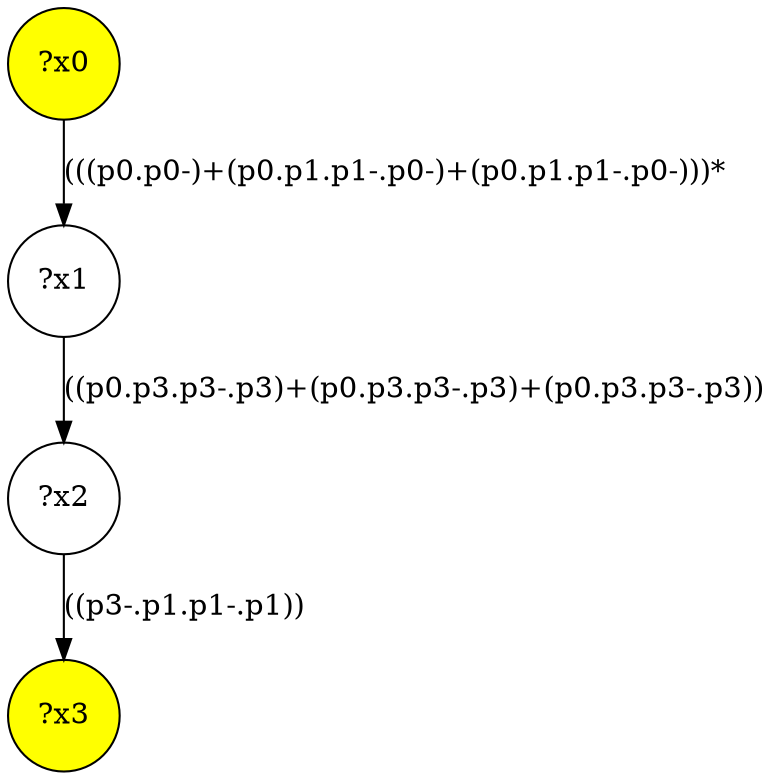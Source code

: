 digraph g {
	x0 [fillcolor="yellow", style="filled," shape=circle, label="?x0"];
	x3 [fillcolor="yellow", style="filled," shape=circle, label="?x3"];
	x1 [shape=circle, label="?x1"];
	x0 -> x1 [label="(((p0.p0-)+(p0.p1.p1-.p0-)+(p0.p1.p1-.p0-)))*"];
	x2 [shape=circle, label="?x2"];
	x1 -> x2 [label="((p0.p3.p3-.p3)+(p0.p3.p3-.p3)+(p0.p3.p3-.p3))"];
	x2 -> x3 [label="((p3-.p1.p1-.p1))"];
}
